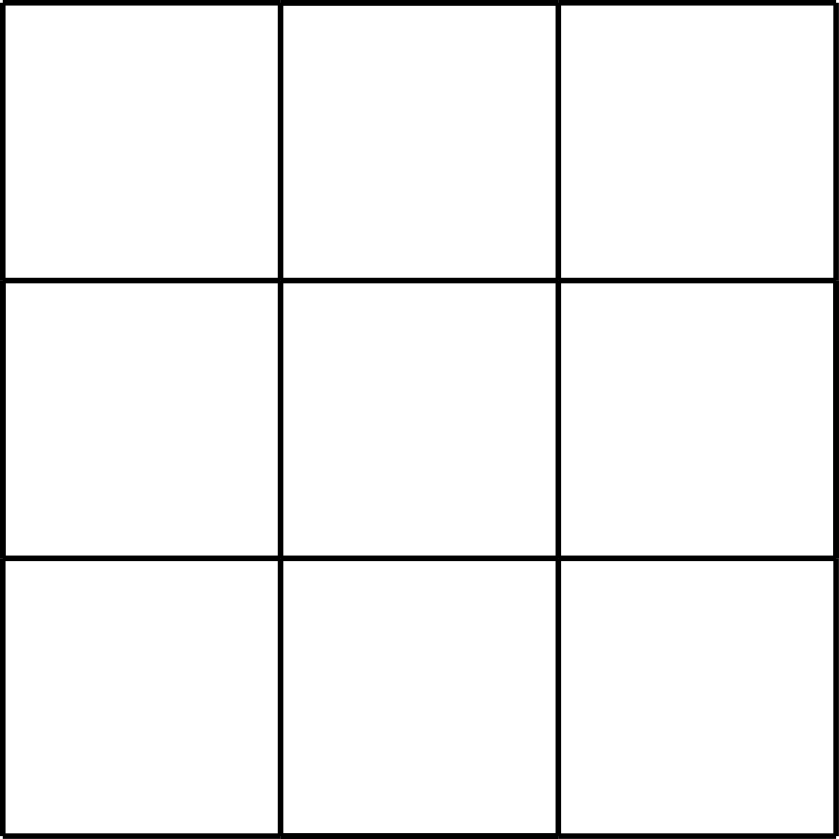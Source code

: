 <?xml version="1.0"?>
<!DOCTYPE ipe SYSTEM "ipe.dtd">
<ipe version="70212" creator="svgtoipe 20240516">
<ipestyle>
<layout paper="327 327" frame="327 327" origin="0 0" crop="no"/>
<opacity name="10%" value="0.10"/>
<opacity name="20%" value="0.20"/>
<opacity name="30%" value="0.30"/>
<opacity name="40%" value="0.40"/>
<opacity name="50%" value="0.50"/>
<opacity name="60%" value="0.60"/>
<opacity name="70%" value="0.70"/>
<opacity name="80%" value="0.80"/>
<opacity name="90%" value="0.90"/>
<pathstyle cap="0" join="0" fillrule="wind"/>
</ipestyle>
<page>
<group matrix="1 0 0 -1 -477 523">
<path stroke="0 0 0" pen="2">
491 510 m 591 510 l
</path>
<path stroke="0 0 0" pen="2">
591 510 m 691 510 l
</path>
<path stroke="0 0 0" pen="2">
691 510 m 691 410 l
</path>
<path stroke="0 0 0" pen="2">
691 410 m 591 410 l
</path>
<path stroke="0 0 0" pen="2">
591 410 m 591 510 l
</path>
<path stroke="0 0 0" pen="2">
591 510 m 691 510 l
</path>
<path stroke="0 0 0" pen="2">
691 510 m 791 510 l
</path>
<path stroke="0 0 0" pen="2">
791 510 m 791 410 l
</path>
<path stroke="0 0 0" pen="2">
791 410 m 791 310 l
</path>
<path stroke="0 0 0" pen="2">
791 310 m 691 310 l
</path>
<path stroke="0 0 0" pen="2">
691 310 m 691 410 l
</path>
<path stroke="0 0 0" pen="2">
691 410 m 791 410 l
</path>
<path stroke="0 0 0" pen="2">
791 410 m 791 310 l
</path>
<path stroke="0 0 0" pen="2">
791 310 m 791 210 l
</path>
<path stroke="0 0 0" pen="2">
791 210 m 691 210 l
</path>
<path stroke="0 0 0" pen="2">
691 210 m 591 210 l
</path>
<path stroke="0 0 0" pen="2">
591 210 m 591 310 l
</path>
<path stroke="0 0 0" pen="2">
591 310 m 691 310 l
</path>
<path stroke="0 0 0" pen="2">
691 310 m 691 210 l
</path>
<path stroke="0 0 0" pen="2">
691 210 m 591 210 l
</path>
<path stroke="0 0 0" pen="2">
591 210 m 491 210 l
</path>
<path stroke="0 0 0" pen="2">
491 210 m 491 310 l
</path>
<path stroke="0 0 0" pen="2">
491 310 m 491 410 l
</path>
<path stroke="0 0 0" pen="2">
491 410 m 591 410 l
</path>
<path stroke="0 0 0" pen="2">
591 410 m 591 310 l
</path>
<path stroke="0 0 0" pen="2">
591 310 m 491 310 l
</path>
<path stroke="0 0 0" pen="2">
491 310 m 491 410 l
</path>
<path stroke="0 0 0" pen="2">
491 410 m 491 510 l
</path>
</group>
</page>
</ipe>
